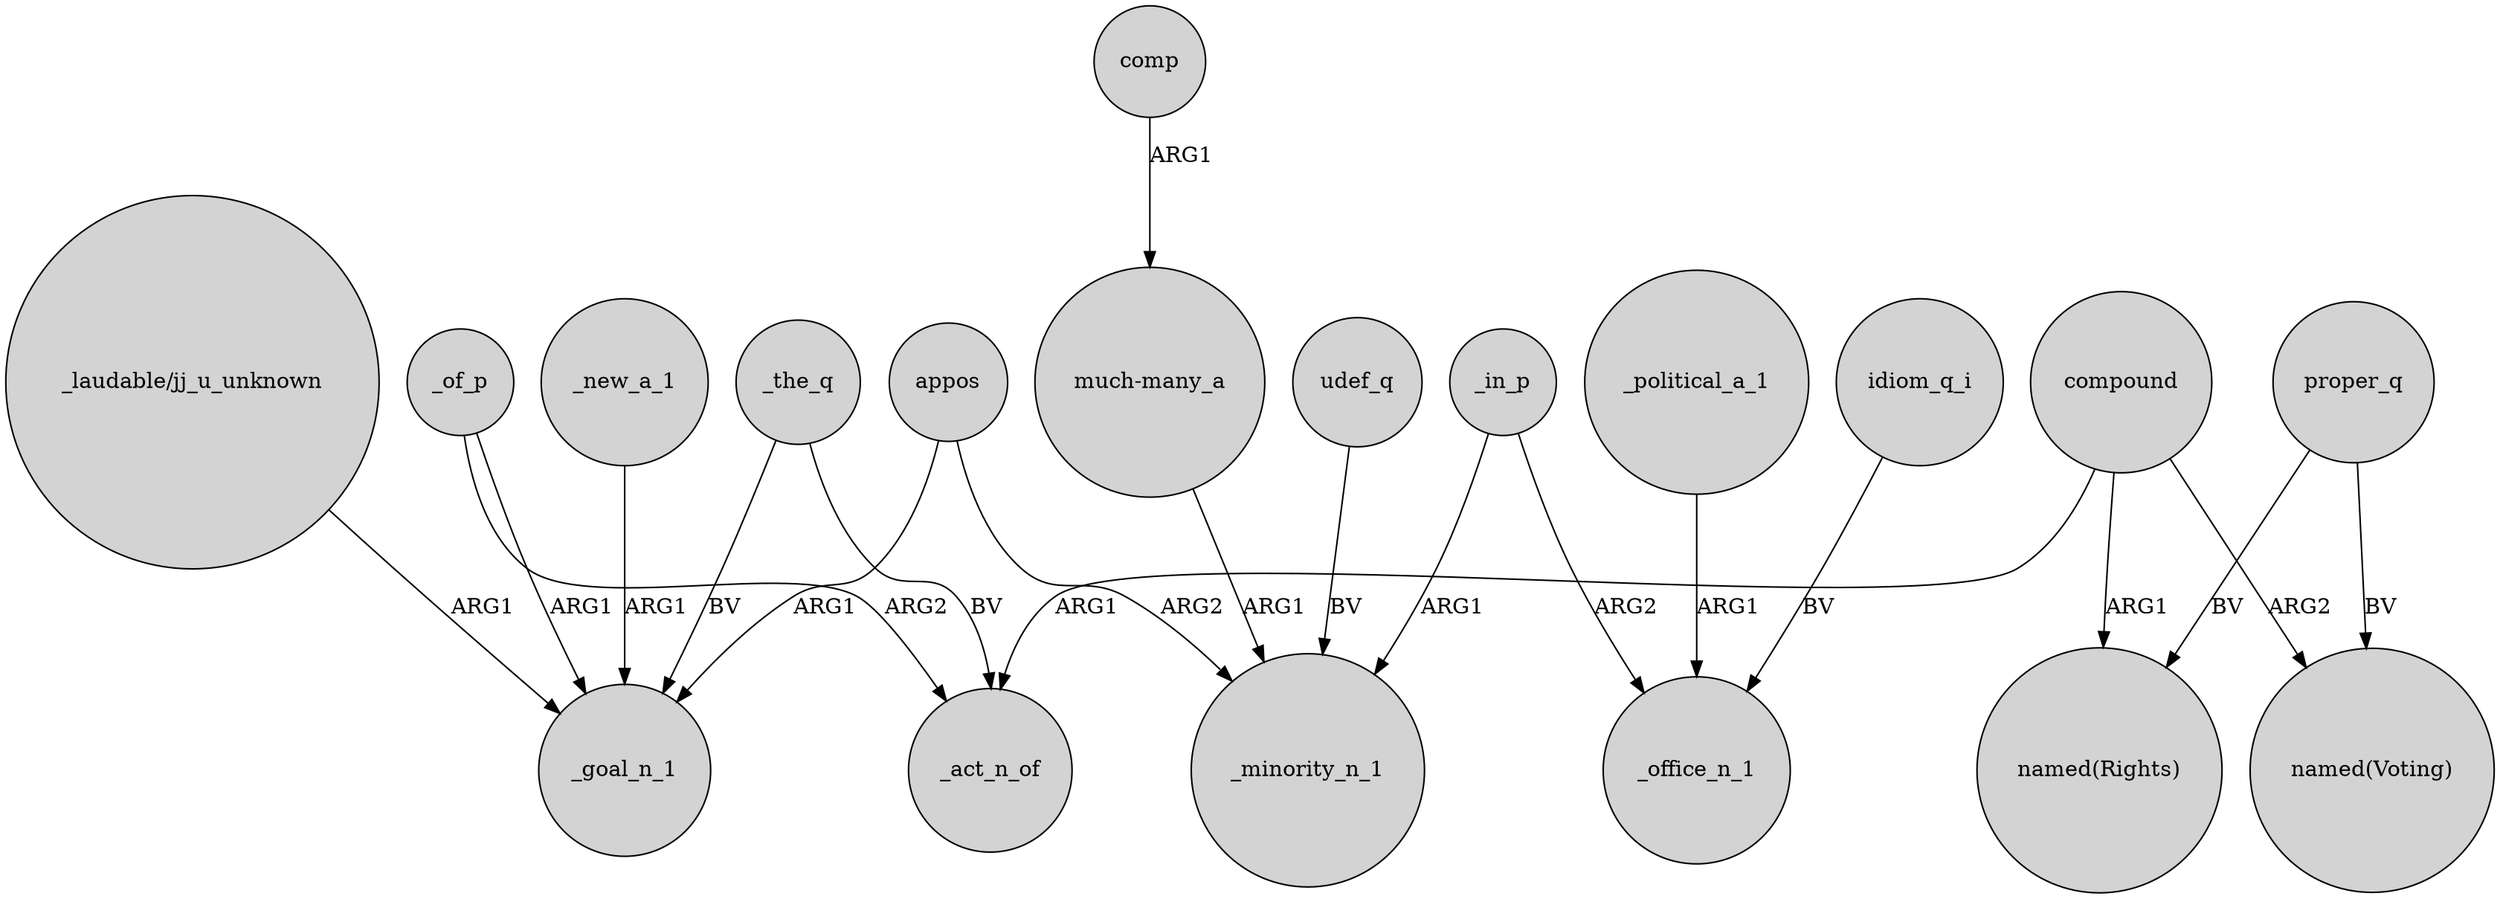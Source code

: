 digraph {
	node [shape=circle style=filled]
	_new_a_1 -> _goal_n_1 [label=ARG1]
	"_laudable/jj_u_unknown" -> _goal_n_1 [label=ARG1]
	compound -> "named(Rights)" [label=ARG1]
	appos -> _goal_n_1 [label=ARG1]
	udef_q -> _minority_n_1 [label=BV]
	_of_p -> _act_n_of [label=ARG2]
	_the_q -> _act_n_of [label=BV]
	_of_p -> _goal_n_1 [label=ARG1]
	proper_q -> "named(Voting)" [label=BV]
	idiom_q_i -> _office_n_1 [label=BV]
	compound -> "named(Voting)" [label=ARG2]
	proper_q -> "named(Rights)" [label=BV]
	_in_p -> _minority_n_1 [label=ARG1]
	_political_a_1 -> _office_n_1 [label=ARG1]
	_in_p -> _office_n_1 [label=ARG2]
	_the_q -> _goal_n_1 [label=BV]
	comp -> "much-many_a" [label=ARG1]
	"much-many_a" -> _minority_n_1 [label=ARG1]
	appos -> _minority_n_1 [label=ARG2]
	compound -> _act_n_of [label=ARG1]
}
